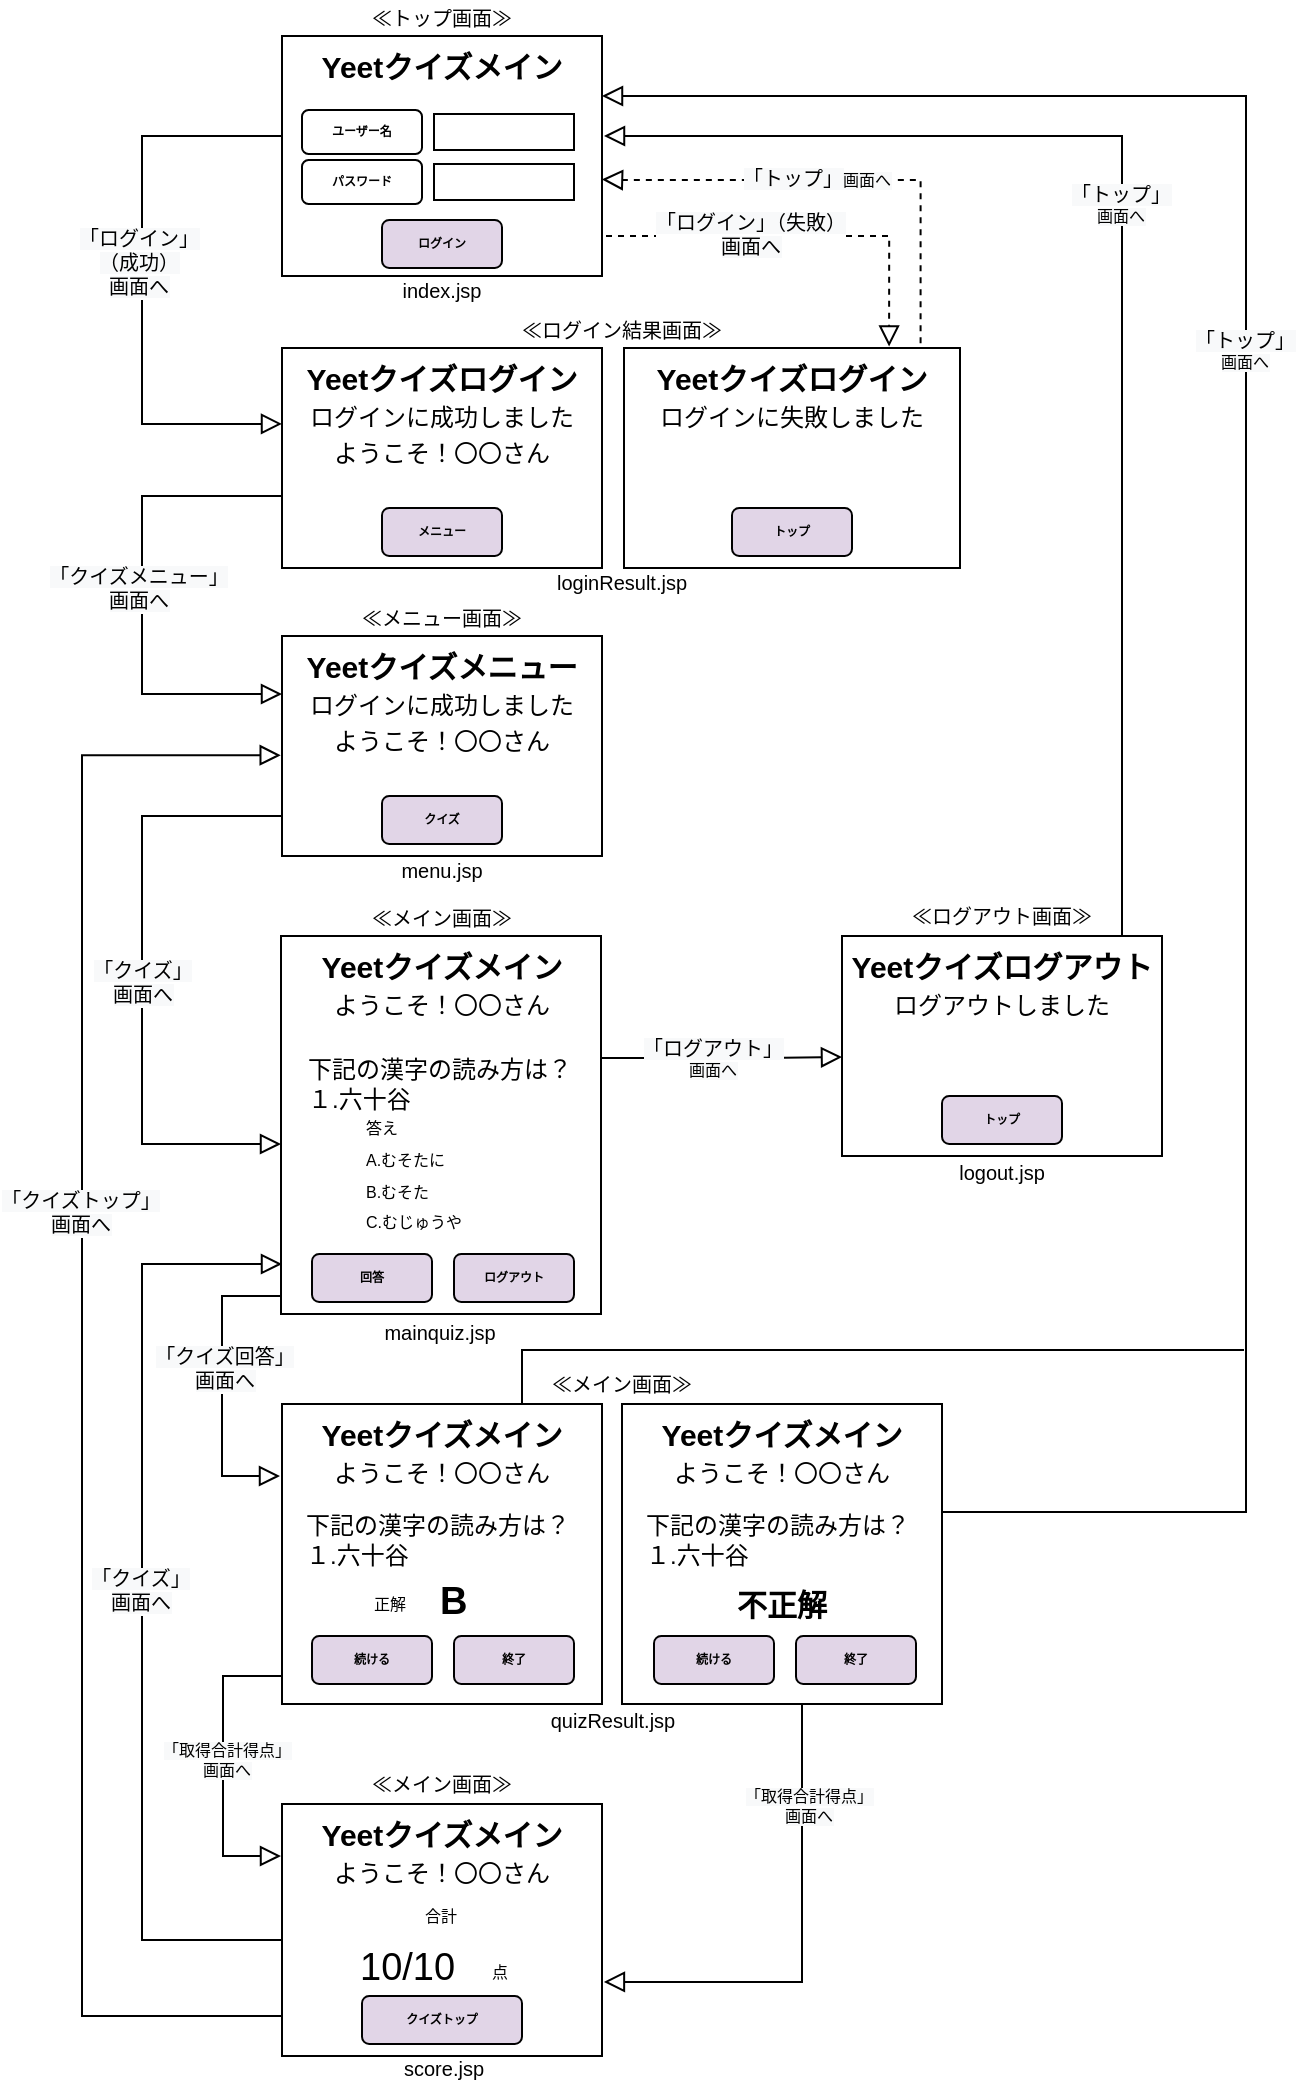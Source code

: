 <mxfile version="15.7.1" type="device"><diagram id="C5RBs43oDa-KdzZeNtuy" name="Page-1"><mxGraphModel dx="2158" dy="1228" grid="1" gridSize="10" guides="1" tooltips="1" connect="1" arrows="1" fold="1" page="1" pageScale="1" pageWidth="827" pageHeight="1169" math="0" shadow="0"><root><mxCell id="WIyWlLk6GJQsqaUBKTNV-0"/><mxCell id="WIyWlLk6GJQsqaUBKTNV-1" parent="WIyWlLk6GJQsqaUBKTNV-0"/><mxCell id="chZSQncTUU6i6mKFz5JY-39" value="≪&lt;span style=&quot;font-size: 10px&quot;&gt;メイン画面&lt;/span&gt;≫" style="rounded=1;whiteSpace=wrap;html=1;fontSize=10;glass=0;strokeWidth=1;shadow=0;fontColor=default;strokeColor=none;fontStyle=0" parent="WIyWlLk6GJQsqaUBKTNV-1" vertex="1"><mxGeometry x="215" y="700" width="330" height="8" as="geometry"/></mxCell><mxCell id="xpGFzgyG3w1EBdQ-qo2U-35" value="" style="endArrow=none;html=1;rounded=0;fontSize=19;exitX=0.75;exitY=0;exitDx=0;exitDy=0;" edge="1" parent="WIyWlLk6GJQsqaUBKTNV-1" source="B2gaVxgncCGiEFEDS0Rj-3"><mxGeometry width="50" height="50" relative="1" as="geometry"><mxPoint x="340.04" y="700" as="sourcePoint"/><mxPoint x="691" y="687" as="targetPoint"/><Array as="points"><mxPoint x="330" y="687"/><mxPoint x="440" y="687"/></Array></mxGeometry></mxCell><mxCell id="chZSQncTUU6i6mKFz5JY-17" value="" style="rounded=0;html=1;jettySize=auto;orthogonalLoop=1;fontSize=11;endArrow=block;endFill=0;endSize=8;strokeWidth=1;shadow=0;labelBackgroundColor=none;edgeStyle=orthogonalEdgeStyle;" parent="WIyWlLk6GJQsqaUBKTNV-1" edge="1" source="F0ZpSm84PtMkQ4oMa4QD-9"><mxGeometry relative="1" as="geometry"><mxPoint x="210" y="952" as="sourcePoint"/><mxPoint x="210" y="644" as="targetPoint"/><Array as="points"><mxPoint x="140" y="982"/><mxPoint x="140" y="644"/></Array></mxGeometry></mxCell><mxCell id="chZSQncTUU6i6mKFz5JY-57" value="&lt;span style=&quot;font-size: 10px ; background-color: rgb(248 , 249 , 250)&quot;&gt;「クイズ」&lt;/span&gt;&lt;br style=&quot;font-size: 10px ; background-color: rgb(248 , 249 , 250)&quot;&gt;&lt;span style=&quot;font-size: 10px ; background-color: rgb(248 , 249 , 250)&quot;&gt;画面へ&lt;/span&gt;" style="edgeLabel;html=1;align=center;verticalAlign=middle;resizable=0;points=[];fontSize=8;" parent="chZSQncTUU6i6mKFz5JY-17" vertex="1" connectable="0"><mxGeometry x="0.168" y="1" relative="1" as="geometry"><mxPoint as="offset"/></mxGeometry></mxCell><mxCell id="NW72g0cnargRp5bOFgfv-8" value="≪&lt;span style=&quot;font-size: 10px&quot;&gt;ログイン結果画面&lt;/span&gt;≫" style="rounded=1;whiteSpace=wrap;html=1;fontSize=10;glass=0;strokeWidth=1;shadow=0;fontColor=default;strokeColor=none;fontStyle=0" parent="WIyWlLk6GJQsqaUBKTNV-1" vertex="1"><mxGeometry x="210" y="170" width="340" height="14" as="geometry"/></mxCell><mxCell id="NW72g0cnargRp5bOFgfv-17" value="Yes" style="edgeStyle=orthogonalEdgeStyle;rounded=0;html=1;jettySize=auto;orthogonalLoop=1;fontSize=11;endArrow=block;endFill=0;endSize=8;strokeWidth=1;shadow=0;labelBackgroundColor=none;fontColor=none;noLabel=1;dashed=1;entryX=1.003;entryY=0.543;entryDx=0;entryDy=0;entryPerimeter=0;exitX=0.881;exitY=0.974;exitDx=0;exitDy=0;exitPerimeter=0;" parent="WIyWlLk6GJQsqaUBKTNV-1" edge="1"><mxGeometry x="0.772" y="20" relative="1" as="geometry"><mxPoint as="offset"/><mxPoint x="529.29" y="189.626" as="sourcePoint"/><mxPoint x="370" y="101.72" as="targetPoint"/><Array as="points"><mxPoint x="529" y="102"/><mxPoint x="380" y="102"/></Array></mxGeometry></mxCell><mxCell id="chZSQncTUU6i6mKFz5JY-21" value="&lt;span style=&quot;background-color: rgb(248 , 249 , 250)&quot;&gt;&amp;nbsp;&lt;/span&gt;" style="edgeLabel;html=1;align=center;verticalAlign=middle;resizable=0;points=[];fontSize=10;" parent="NW72g0cnargRp5bOFgfv-17" vertex="1" connectable="0"><mxGeometry x="0.277" relative="1" as="geometry"><mxPoint as="offset"/></mxGeometry></mxCell><mxCell id="chZSQncTUU6i6mKFz5JY-68" value="&lt;span style=&quot;font-size: 10px ; background-color: rgb(248 , 249 , 250)&quot;&gt;「トップ」&lt;/span&gt;&lt;span style=&quot;background-color: rgb(248 , 249 , 250)&quot;&gt;画面へ&lt;/span&gt;" style="edgeLabel;html=1;align=center;verticalAlign=middle;resizable=0;points=[];fontSize=8;" parent="NW72g0cnargRp5bOFgfv-17" vertex="1" connectable="0"><mxGeometry x="0.094" y="-1" relative="1" as="geometry"><mxPoint x="-5" as="offset"/></mxGeometry></mxCell><mxCell id="chZSQncTUU6i6mKFz5JY-32" value="&lt;font style=&quot;vertical-align: inherit; font-size: 10px;&quot;&gt;&lt;font style=&quot;vertical-align: inherit; font-size: 10px;&quot;&gt;&lt;font style=&quot;vertical-align: inherit; font-size: 10px;&quot;&gt;&lt;font style=&quot;vertical-align: inherit; font-size: 10px;&quot;&gt;mainquiz.jsp&lt;/font&gt;&lt;/font&gt;&lt;/font&gt;&lt;/font&gt;" style="rounded=1;whiteSpace=wrap;html=1;fontSize=10;glass=0;strokeWidth=1;shadow=0;fontColor=default;strokeColor=none;fontStyle=0" parent="WIyWlLk6GJQsqaUBKTNV-1" vertex="1"><mxGeometry x="209" y="673" width="160" height="10" as="geometry"/></mxCell><mxCell id="xpGFzgyG3w1EBdQ-qo2U-12" value="" style="rounded=0;html=1;jettySize=auto;orthogonalLoop=1;fontSize=11;endArrow=block;endFill=0;endSize=8;strokeWidth=1;shadow=0;labelBackgroundColor=none;edgeStyle=orthogonalEdgeStyle;exitX=-0.001;exitY=0.645;exitDx=0;exitDy=0;entryX=-0.004;entryY=0.542;entryDx=0;entryDy=0;entryPerimeter=0;exitPerimeter=0;" edge="1" parent="WIyWlLk6GJQsqaUBKTNV-1" source="chZSQncTUU6i6mKFz5JY-61" target="xpGFzgyG3w1EBdQ-qo2U-1"><mxGeometry relative="1" as="geometry"><mxPoint x="170" y="915" as="sourcePoint"/><mxPoint x="170" y="606.949" as="targetPoint"/><Array as="points"><mxPoint x="220" y="995"/><mxPoint x="220" y="1020"/><mxPoint x="110" y="1020"/><mxPoint x="110" y="390"/></Array></mxGeometry></mxCell><mxCell id="xpGFzgyG3w1EBdQ-qo2U-13" value="&lt;span style=&quot;font-size: 10px ; background-color: rgb(248 , 249 , 250)&quot;&gt;「クイズトップ」&lt;/span&gt;&lt;br style=&quot;font-size: 10px ; background-color: rgb(248 , 249 , 250)&quot;&gt;&lt;span style=&quot;font-size: 10px ; background-color: rgb(248 , 249 , 250)&quot;&gt;画面へ&lt;/span&gt;" style="edgeLabel;html=1;align=center;verticalAlign=middle;resizable=0;points=[];fontSize=8;" vertex="1" connectable="0" parent="xpGFzgyG3w1EBdQ-qo2U-12"><mxGeometry x="0.168" y="1" relative="1" as="geometry"><mxPoint y="-36" as="offset"/></mxGeometry></mxCell><mxCell id="NW72g0cnargRp5bOFgfv-6" value="&lt;span style=&quot;font-size: 10px&quot;&gt;≪トップ画面&lt;/span&gt;≫" style="rounded=1;whiteSpace=wrap;html=1;fontSize=10;glass=0;strokeWidth=1;shadow=0;fontColor=default;strokeColor=none;fontStyle=0" parent="WIyWlLk6GJQsqaUBKTNV-1" vertex="1"><mxGeometry x="210" y="12" width="160" height="18" as="geometry"/></mxCell><mxCell id="xpGFzgyG3w1EBdQ-qo2U-10" value="" style="rounded=0;html=1;jettySize=auto;orthogonalLoop=1;fontSize=11;endArrow=block;endFill=0;endSize=8;strokeWidth=1;shadow=0;labelBackgroundColor=none;edgeStyle=orthogonalEdgeStyle;exitX=0;exitY=0.5;exitDx=0;exitDy=0;" edge="1" parent="WIyWlLk6GJQsqaUBKTNV-1"><mxGeometry relative="1" as="geometry"><mxPoint x="210.97" y="270" as="sourcePoint"/><mxPoint x="210" y="359.0" as="targetPoint"/><Array as="points"><mxPoint x="211" y="260"/><mxPoint x="140" y="260"/><mxPoint x="140" y="359"/></Array></mxGeometry></mxCell><mxCell id="xpGFzgyG3w1EBdQ-qo2U-11" value="&lt;span style=&quot;background-color: rgb(248 , 249 , 250)&quot;&gt;「クイズメニュー」&lt;/span&gt;&lt;br&gt;&lt;span style=&quot;background-color: rgb(248 , 249 , 250)&quot;&gt;画面へ&lt;/span&gt;" style="edgeLabel;html=1;align=center;verticalAlign=middle;resizable=0;points=[];fontSize=10;" vertex="1" connectable="0" parent="xpGFzgyG3w1EBdQ-qo2U-10"><mxGeometry x="-0.032" y="-2" relative="1" as="geometry"><mxPoint y="6" as="offset"/></mxGeometry></mxCell><mxCell id="xpGFzgyG3w1EBdQ-qo2U-1" value="&lt;b&gt;Yeetクイズメニュー&lt;/b&gt;&lt;br&gt;&lt;font style=&quot;font-size: 12px&quot;&gt;&lt;font style=&quot;vertical-align: inherit&quot;&gt;&lt;font style=&quot;vertical-align: inherit&quot;&gt;ログインに成功しました&lt;br&gt;&lt;/font&gt;&lt;/font&gt;ようこそ！〇〇さん&lt;/font&gt;" style="rounded=0;whiteSpace=wrap;html=1;fontSize=15;glass=0;strokeWidth=1;shadow=0;verticalAlign=top;" vertex="1" parent="WIyWlLk6GJQsqaUBKTNV-1"><mxGeometry x="210" y="330" width="160" height="110" as="geometry"/></mxCell><mxCell id="chZSQncTUU6i6mKFz5JY-61" value="&lt;font style=&quot;font-size: 12px&quot;&gt;&lt;b style=&quot;font-size: 15px&quot;&gt;Yeetクイズメイン&lt;/b&gt;&lt;br style=&quot;font-size: 15px&quot;&gt;ようこそ！〇〇さん&lt;br&gt;&lt;/font&gt;" style="rounded=0;whiteSpace=wrap;html=1;fontSize=15;glass=0;strokeWidth=1;shadow=0;verticalAlign=top;" parent="WIyWlLk6GJQsqaUBKTNV-1" vertex="1"><mxGeometry x="210" y="914" width="160" height="126" as="geometry"/></mxCell><mxCell id="NW72g0cnargRp5bOFgfv-22" value="≪&lt;span style=&quot;font-size: 10px&quot;&gt;ログアウト画面&lt;/span&gt;≫" style="rounded=1;whiteSpace=wrap;html=1;fontSize=10;glass=0;strokeWidth=1;shadow=0;fontColor=default;strokeColor=none;fontStyle=0" parent="WIyWlLk6GJQsqaUBKTNV-1" vertex="1"><mxGeometry x="490" y="460" width="160" height="20" as="geometry"/></mxCell><mxCell id="NW72g0cnargRp5bOFgfv-20" value="Yes" style="edgeStyle=orthogonalEdgeStyle;rounded=0;html=1;jettySize=auto;orthogonalLoop=1;fontSize=11;endArrow=block;endFill=0;endSize=8;strokeWidth=1;shadow=0;labelBackgroundColor=none;fontColor=none;noLabel=1;" parent="WIyWlLk6GJQsqaUBKTNV-1" edge="1" source="chZSQncTUU6i6mKFz5JY-50"><mxGeometry x="0.772" y="20" relative="1" as="geometry"><mxPoint as="offset"/><mxPoint x="610" y="453" as="sourcePoint"/><mxPoint x="371" y="80" as="targetPoint"/><Array as="points"><mxPoint x="630" y="80"/></Array></mxGeometry></mxCell><mxCell id="chZSQncTUU6i6mKFz5JY-55" value="&lt;span style=&quot;font-size: 10px ; background-color: rgb(248 , 249 , 250)&quot;&gt;「トップ」&lt;br&gt;&lt;/span&gt;&lt;span style=&quot;background-color: rgb(248 , 249 , 250)&quot;&gt;画面へ&lt;/span&gt;" style="edgeLabel;html=1;align=center;verticalAlign=middle;resizable=0;points=[];fontSize=8;" parent="NW72g0cnargRp5bOFgfv-20" vertex="1" connectable="0"><mxGeometry x="0.034" y="1" relative="1" as="geometry"><mxPoint y="-26" as="offset"/></mxGeometry></mxCell><mxCell id="chZSQncTUU6i6mKFz5JY-50" value="&lt;b&gt;Yeetクイズログアウト&lt;br&gt;&lt;/b&gt;&lt;span style=&quot;font-size: 12px&quot;&gt;ログアウトしました&lt;/span&gt;&lt;b&gt;&lt;br&gt;&lt;/b&gt;" style="rounded=0;whiteSpace=wrap;html=1;fontSize=15;glass=0;strokeWidth=1;shadow=0;fillColor=default;strokeColor=default;verticalAlign=top;" parent="WIyWlLk6GJQsqaUBKTNV-1" vertex="1"><mxGeometry x="490" y="480" width="160" height="110" as="geometry"/></mxCell><mxCell id="B2gaVxgncCGiEFEDS0Rj-17" value="&lt;span style=&quot;font-size: 10px&quot;&gt;≪メイン画面&lt;/span&gt;≫" style="rounded=1;whiteSpace=wrap;html=1;fontSize=10;glass=0;strokeWidth=1;shadow=0;fontColor=default;strokeColor=none;fontStyle=0" parent="WIyWlLk6GJQsqaUBKTNV-1" vertex="1"><mxGeometry x="210" y="901" width="160" height="6" as="geometry"/></mxCell><mxCell id="NW72g0cnargRp5bOFgfv-26" value="a" style="edgeStyle=orthogonalEdgeStyle;rounded=0;html=1;jettySize=auto;orthogonalLoop=1;fontSize=11;endArrow=block;endFill=0;endSize=8;strokeWidth=1;shadow=0;labelBackgroundColor=none;exitX=1;exitY=0.75;exitDx=0;exitDy=0;fontColor=none;noLabel=1;dashed=1;entryX=0.789;entryY=-0.007;entryDx=0;entryDy=0;entryPerimeter=0;" parent="WIyWlLk6GJQsqaUBKTNV-1" source="WIyWlLk6GJQsqaUBKTNV-3" edge="1" target="NW72g0cnargRp5bOFgfv-13"><mxGeometry x="0.772" y="20" relative="1" as="geometry"><mxPoint as="offset"/><mxPoint x="531" y="192" as="sourcePoint"/><mxPoint x="514.13" y="199.442" as="targetPoint"/><Array as="points"><mxPoint x="370" y="130"/><mxPoint x="514" y="130"/></Array></mxGeometry></mxCell><mxCell id="chZSQncTUU6i6mKFz5JY-22" value="&lt;span style=&quot;background-color: rgb(248 , 249 , 250)&quot;&gt;「ログイン」（失敗）&lt;br&gt;画面へ&lt;br&gt;&lt;/span&gt;" style="edgeLabel;html=1;align=center;verticalAlign=middle;resizable=0;points=[];fontSize=10;" parent="NW72g0cnargRp5bOFgfv-26" vertex="1" connectable="0"><mxGeometry x="-0.197" y="1" relative="1" as="geometry"><mxPoint as="offset"/></mxGeometry></mxCell><mxCell id="NW72g0cnargRp5bOFgfv-45" value="" style="rounded=0;html=1;jettySize=auto;orthogonalLoop=1;fontSize=11;endArrow=block;endFill=0;endSize=8;strokeWidth=1;shadow=0;labelBackgroundColor=none;edgeStyle=orthogonalEdgeStyle;exitX=0;exitY=0.5;exitDx=0;exitDy=0;" parent="WIyWlLk6GJQsqaUBKTNV-1" target="NW72g0cnargRp5bOFgfv-10" edge="1"><mxGeometry relative="1" as="geometry"><mxPoint x="210" y="370" as="sourcePoint"/><mxPoint x="200" y="572" as="targetPoint"/><Array as="points"><mxPoint x="210" y="420"/><mxPoint x="140" y="420"/><mxPoint x="140" y="584"/></Array></mxGeometry></mxCell><mxCell id="chZSQncTUU6i6mKFz5JY-20" value="&lt;span style=&quot;background-color: rgb(248 , 249 , 250)&quot;&gt;「クイズ」&lt;br&gt;画面へ&lt;/span&gt;" style="edgeLabel;html=1;align=center;verticalAlign=middle;resizable=0;points=[];fontSize=10;" parent="NW72g0cnargRp5bOFgfv-45" vertex="1" connectable="0"><mxGeometry x="0.137" y="1" relative="1" as="geometry"><mxPoint x="-1" y="2" as="offset"/></mxGeometry></mxCell><mxCell id="NW72g0cnargRp5bOFgfv-35" value="" style="rounded=0;html=1;jettySize=auto;orthogonalLoop=1;fontSize=11;endArrow=block;endFill=0;endSize=8;strokeWidth=1;shadow=0;labelBackgroundColor=none;edgeStyle=orthogonalEdgeStyle;exitX=0.996;exitY=0.714;exitDx=0;exitDy=0;exitPerimeter=0;" parent="WIyWlLk6GJQsqaUBKTNV-1" edge="1"><mxGeometry relative="1" as="geometry"><mxPoint x="325.36" y="564.436" as="sourcePoint"/><mxPoint x="490" y="540.5" as="targetPoint"/><Array as="points"><mxPoint x="325" y="590"/><mxPoint x="306" y="590"/><mxPoint x="306" y="541"/><mxPoint x="451" y="541"/></Array></mxGeometry></mxCell><mxCell id="chZSQncTUU6i6mKFz5JY-58" value="&lt;span style=&quot;font-size: 10px ; background-color: rgb(248 , 249 , 250)&quot;&gt;「ログアウト」&lt;br&gt;&lt;/span&gt;&lt;span style=&quot;background-color: rgb(248 , 249 , 250)&quot;&gt;画面へ&lt;/span&gt;" style="edgeLabel;html=1;align=center;verticalAlign=middle;resizable=0;points=[];fontSize=8;" parent="NW72g0cnargRp5bOFgfv-35" vertex="1" connectable="0"><mxGeometry x="0.394" relative="1" as="geometry"><mxPoint x="19" as="offset"/></mxGeometry></mxCell><mxCell id="WIyWlLk6GJQsqaUBKTNV-2" value="" style="rounded=0;html=1;jettySize=auto;orthogonalLoop=1;fontSize=11;endArrow=block;endFill=0;endSize=8;strokeWidth=1;shadow=0;labelBackgroundColor=none;edgeStyle=orthogonalEdgeStyle;exitX=0;exitY=0.5;exitDx=0;exitDy=0;entryX=0;entryY=0.345;entryDx=0;entryDy=0;entryPerimeter=0;" parent="WIyWlLk6GJQsqaUBKTNV-1" source="WIyWlLk6GJQsqaUBKTNV-3" target="NW72g0cnargRp5bOFgfv-7" edge="1"><mxGeometry relative="1" as="geometry"><mxPoint x="190" y="130" as="sourcePoint"/><mxPoint x="210" y="237" as="targetPoint"/><Array as="points"><mxPoint x="210" y="80"/><mxPoint x="140" y="80"/><mxPoint x="140" y="224"/></Array></mxGeometry></mxCell><mxCell id="chZSQncTUU6i6mKFz5JY-19" value="&lt;span style=&quot;background-color: rgb(248 , 249 , 250)&quot;&gt;「ログイン」&lt;/span&gt;&lt;br style=&quot;background-color: rgb(248 , 249 , 250)&quot;&gt;&lt;span style=&quot;background-color: rgb(248 , 249 , 250)&quot;&gt;（成功）&lt;br&gt;画面へ&lt;br&gt;&lt;/span&gt;" style="edgeLabel;html=1;align=center;verticalAlign=middle;resizable=0;points=[];fontSize=10;" parent="WIyWlLk6GJQsqaUBKTNV-2" vertex="1" connectable="0"><mxGeometry x="-0.032" y="-2" relative="1" as="geometry"><mxPoint as="offset"/></mxGeometry></mxCell><mxCell id="WIyWlLk6GJQsqaUBKTNV-3" value="&lt;b&gt;Yeetクイズメイン&lt;/b&gt;&lt;b&gt;&lt;br&gt;&lt;/b&gt;" style="rounded=0;whiteSpace=wrap;html=1;fontSize=15;glass=0;strokeWidth=1;shadow=0;fillColor=default;strokeColor=default;verticalAlign=top;" parent="WIyWlLk6GJQsqaUBKTNV-1" vertex="1"><mxGeometry x="210" y="30" width="160" height="120" as="geometry"/></mxCell><mxCell id="NW72g0cnargRp5bOFgfv-7" value="&lt;b&gt;Yeetクイズログイン&lt;/b&gt;&lt;br&gt;&lt;font style=&quot;font-size: 12px&quot;&gt;&lt;font style=&quot;vertical-align: inherit&quot;&gt;&lt;font style=&quot;vertical-align: inherit&quot;&gt;ログインに成功しました&lt;br&gt;&lt;/font&gt;&lt;/font&gt;ようこそ！〇〇さん&lt;/font&gt;" style="rounded=0;whiteSpace=wrap;html=1;fontSize=15;glass=0;strokeWidth=1;shadow=0;verticalAlign=top;" parent="WIyWlLk6GJQsqaUBKTNV-1" vertex="1"><mxGeometry x="210" y="186" width="160" height="110" as="geometry"/></mxCell><mxCell id="NW72g0cnargRp5bOFgfv-9" value="≪&lt;span style=&quot;font-size: 10px&quot;&gt;メイン画面&lt;/span&gt;≫" style="rounded=1;whiteSpace=wrap;html=1;fontSize=10;glass=0;strokeWidth=1;shadow=0;fontColor=default;strokeColor=none;fontStyle=0" parent="WIyWlLk6GJQsqaUBKTNV-1" vertex="1"><mxGeometry x="210" y="467" width="160" height="8" as="geometry"/></mxCell><mxCell id="NW72g0cnargRp5bOFgfv-10" value="&lt;b&gt;Yeetクイズメイン&lt;/b&gt;&lt;br style=&quot;font-size: 15px&quot;&gt;&lt;font style=&quot;font-size: 12px&quot;&gt;ようこそ！〇〇さん&lt;br&gt;&lt;br&gt;&lt;/font&gt;" style="rounded=0;whiteSpace=wrap;html=1;fontSize=15;glass=0;strokeWidth=1;shadow=0;verticalAlign=top;" parent="WIyWlLk6GJQsqaUBKTNV-1" vertex="1"><mxGeometry x="209.5" y="480" width="160" height="189" as="geometry"/></mxCell><mxCell id="NW72g0cnargRp5bOFgfv-13" value="&lt;b&gt;Yeetクイズログイン&lt;/b&gt;&lt;br style=&quot;font-size: 15px&quot;&gt;&lt;font style=&quot;font-size: 12px&quot;&gt;&lt;font style=&quot;vertical-align: inherit&quot;&gt;&lt;font style=&quot;vertical-align: inherit&quot;&gt;ログインに失敗しました&lt;/font&gt;&lt;/font&gt;&lt;br&gt;&lt;/font&gt;" style="rounded=0;whiteSpace=wrap;html=1;fontSize=15;glass=0;strokeWidth=1;shadow=0;verticalAlign=top;" parent="WIyWlLk6GJQsqaUBKTNV-1" vertex="1"><mxGeometry x="381" y="186" width="168" height="110" as="geometry"/></mxCell><mxCell id="NW72g0cnargRp5bOFgfv-49" value="" style="rounded=0;whiteSpace=wrap;html=1;sketch=0;fontColor=none;strokeColor=default;fillColor=default;align=left;verticalAlign=top;" parent="WIyWlLk6GJQsqaUBKTNV-1" vertex="1"><mxGeometry x="286" y="69" width="70" height="18" as="geometry"/></mxCell><mxCell id="NW72g0cnargRp5bOFgfv-50" value="&lt;b&gt;&lt;font style=&quot;font-size: 6px&quot;&gt;ユーザー名&lt;/font&gt;&lt;/b&gt;" style="rounded=1;whiteSpace=wrap;html=1;fontSize=1;glass=0;strokeWidth=1;shadow=0;fontColor=default;strokeColor=default;" parent="WIyWlLk6GJQsqaUBKTNV-1" vertex="1"><mxGeometry x="220" y="67" width="60" height="22" as="geometry"/></mxCell><mxCell id="NW72g0cnargRp5bOFgfv-52" value="" style="rounded=0;whiteSpace=wrap;html=1;sketch=0;fontColor=none;strokeColor=default;fillColor=default;align=left;verticalAlign=top;" parent="WIyWlLk6GJQsqaUBKTNV-1" vertex="1"><mxGeometry x="286" y="94" width="70" height="18" as="geometry"/></mxCell><mxCell id="NW72g0cnargRp5bOFgfv-53" value="&lt;span style=&quot;font-size: 6px&quot;&gt;&lt;b&gt;パスワード&lt;/b&gt;&lt;/span&gt;" style="rounded=1;whiteSpace=wrap;html=1;fontSize=1;glass=0;strokeWidth=1;shadow=0;fontColor=default;strokeColor=default;" parent="WIyWlLk6GJQsqaUBKTNV-1" vertex="1"><mxGeometry x="220" y="92" width="60" height="22" as="geometry"/></mxCell><mxCell id="NW72g0cnargRp5bOFgfv-54" value="&lt;span style=&quot;font-size: 6px&quot;&gt;&lt;b&gt;&lt;font style=&quot;vertical-align: inherit&quot;&gt;&lt;font style=&quot;vertical-align: inherit&quot;&gt;ログイン&lt;/font&gt;&lt;/font&gt;&lt;/b&gt;&lt;/span&gt;" style="rounded=1;whiteSpace=wrap;html=1;fontSize=1;glass=0;strokeWidth=1;shadow=0;fontColor=default;strokeColor=default;fillColor=#E1D5E7;" parent="WIyWlLk6GJQsqaUBKTNV-1" vertex="1"><mxGeometry x="260" y="122" width="60" height="24" as="geometry"/></mxCell><mxCell id="F0ZpSm84PtMkQ4oMa4QD-0" value="&lt;span style=&quot;font-size: 6px&quot;&gt;&lt;b&gt;&lt;font style=&quot;vertical-align: inherit&quot;&gt;&lt;font style=&quot;vertical-align: inherit&quot;&gt;トップ&lt;/font&gt;&lt;/font&gt;&lt;/b&gt;&lt;/span&gt;" style="rounded=1;whiteSpace=wrap;html=1;fontSize=1;glass=0;strokeWidth=1;shadow=0;fontColor=default;strokeColor=default;fillColor=#E1D5E7;" parent="WIyWlLk6GJQsqaUBKTNV-1" vertex="1"><mxGeometry x="435" y="266" width="60" height="24" as="geometry"/></mxCell><mxCell id="F0ZpSm84PtMkQ4oMa4QD-1" value="&lt;span style=&quot;font-size: 6px&quot;&gt;&lt;b&gt;メニュー&lt;/b&gt;&lt;/span&gt;" style="rounded=1;whiteSpace=wrap;html=1;fontSize=1;glass=0;strokeWidth=1;shadow=0;fontColor=default;strokeColor=default;fillColor=#E1D5E7;" parent="WIyWlLk6GJQsqaUBKTNV-1" vertex="1"><mxGeometry x="260" y="266" width="60" height="24" as="geometry"/></mxCell><mxCell id="F0ZpSm84PtMkQ4oMa4QD-4" value="&lt;font style=&quot;font-size: 8px&quot;&gt;答え&lt;br style=&quot;font-size: 8px&quot;&gt;A.むそたに　&lt;br&gt;B.むそた　&lt;br&gt;C.むじゅうや&lt;/font&gt;" style="rounded=1;whiteSpace=wrap;html=1;fontSize=13;glass=0;strokeWidth=1;shadow=0;fontColor=default;strokeColor=none;fontStyle=0;align=left;" parent="WIyWlLk6GJQsqaUBKTNV-1" vertex="1"><mxGeometry x="250" y="578" width="100" height="40" as="geometry"/></mxCell><mxCell id="F0ZpSm84PtMkQ4oMa4QD-6" value="&lt;span style=&quot;font-size: 6px&quot;&gt;&lt;b&gt;回答&lt;/b&gt;&lt;/span&gt;" style="rounded=1;whiteSpace=wrap;html=1;fontSize=1;glass=0;strokeWidth=1;shadow=0;fontColor=default;strokeColor=default;fillColor=#E1D5E7;" parent="WIyWlLk6GJQsqaUBKTNV-1" vertex="1"><mxGeometry x="225" y="639" width="60" height="24" as="geometry"/></mxCell><mxCell id="F0ZpSm84PtMkQ4oMa4QD-9" value="&lt;span style=&quot;font-size: 8px&quot;&gt;&lt;span style=&quot;font-size: 8px&quot;&gt;合計&lt;/span&gt;&lt;/span&gt;" style="rounded=1;whiteSpace=wrap;html=1;fontSize=8;glass=0;strokeWidth=1;shadow=0;fontColor=default;strokeColor=none;fontStyle=0" parent="WIyWlLk6GJQsqaUBKTNV-1" vertex="1"><mxGeometry x="211" y="960" width="157" height="20" as="geometry"/></mxCell><mxCell id="B2gaVxgncCGiEFEDS0Rj-2" value="&lt;span style=&quot;font-size: 6px&quot;&gt;&lt;b&gt;&lt;font style=&quot;vertical-align: inherit&quot;&gt;&lt;font style=&quot;vertical-align: inherit&quot;&gt;トップ&lt;/font&gt;&lt;/font&gt;&lt;/b&gt;&lt;/span&gt;" style="rounded=1;whiteSpace=wrap;html=1;fontSize=1;glass=0;strokeWidth=1;shadow=0;fontColor=default;strokeColor=default;fillColor=#E1D5E7;" parent="WIyWlLk6GJQsqaUBKTNV-1" vertex="1"><mxGeometry x="540" y="560" width="60" height="24" as="geometry"/></mxCell><mxCell id="B2gaVxgncCGiEFEDS0Rj-3" value="&lt;font style=&quot;font-size: 12px&quot;&gt;&lt;b style=&quot;font-size: 15px&quot;&gt;Yeetクイズメイン&lt;/b&gt;&lt;br style=&quot;font-size: 15px&quot;&gt;ようこそ！〇〇さん&lt;br&gt;&lt;/font&gt;" style="rounded=0;whiteSpace=wrap;html=1;fontSize=15;glass=0;strokeWidth=1;shadow=0;verticalAlign=top;" parent="WIyWlLk6GJQsqaUBKTNV-1" vertex="1"><mxGeometry x="210" y="714" width="160" height="150" as="geometry"/></mxCell><mxCell id="B2gaVxgncCGiEFEDS0Rj-6" value="&lt;font style=&quot;font-size: 8px&quot;&gt;正解&lt;br&gt;&lt;/font&gt;" style="rounded=1;whiteSpace=wrap;html=1;fontSize=13;glass=0;strokeWidth=1;shadow=0;fontColor=default;strokeColor=none;fontStyle=0;align=left;" parent="WIyWlLk6GJQsqaUBKTNV-1" vertex="1"><mxGeometry x="254" y="798" width="40" height="27" as="geometry"/></mxCell><mxCell id="B2gaVxgncCGiEFEDS0Rj-7" value="&lt;font style=&quot;font-size: 19px;&quot;&gt;&lt;font style=&quot;font-size: 19px;&quot;&gt;B&lt;/font&gt;&lt;br style=&quot;font-size: 19px;&quot;&gt;&lt;/font&gt;" style="rounded=1;whiteSpace=wrap;html=1;fontSize=19;glass=0;strokeWidth=1;shadow=0;fontColor=default;strokeColor=none;fontStyle=1;align=left;" parent="WIyWlLk6GJQsqaUBKTNV-1" vertex="1"><mxGeometry x="287" y="809.5" width="8" height="6" as="geometry"/></mxCell><mxCell id="B2gaVxgncCGiEFEDS0Rj-8" value="&lt;span style=&quot;font-size: 6px&quot;&gt;&lt;b&gt;続ける&lt;/b&gt;&lt;/span&gt;" style="rounded=1;whiteSpace=wrap;html=1;fontSize=1;glass=0;strokeWidth=1;shadow=0;fontColor=default;strokeColor=default;fillColor=#E1D5E7;" parent="WIyWlLk6GJQsqaUBKTNV-1" vertex="1"><mxGeometry x="225" y="830" width="60" height="24" as="geometry"/></mxCell><mxCell id="B2gaVxgncCGiEFEDS0Rj-9" value="&lt;span style=&quot;font-size: 6px&quot;&gt;&lt;b&gt;終了&lt;/b&gt;&lt;/span&gt;" style="rounded=1;whiteSpace=wrap;html=1;fontSize=1;glass=0;strokeWidth=1;shadow=0;fontColor=default;strokeColor=default;fillColor=#E1D5E7;" parent="WIyWlLk6GJQsqaUBKTNV-1" vertex="1"><mxGeometry x="296" y="830" width="60" height="24" as="geometry"/></mxCell><mxCell id="chZSQncTUU6i6mKFz5JY-1" value="&lt;font style=&quot;vertical-align: inherit ; font-size: 10px&quot;&gt;&lt;font style=&quot;vertical-align: inherit ; font-size: 10px&quot;&gt;&lt;font style=&quot;vertical-align: inherit ; font-size: 10px&quot;&gt;&lt;font style=&quot;vertical-align: inherit ; font-size: 10px&quot;&gt;index.jsp&lt;/font&gt;&lt;/font&gt;&lt;/font&gt;&lt;/font&gt;" style="rounded=1;whiteSpace=wrap;html=1;fontSize=10;glass=0;strokeWidth=1;shadow=0;fontColor=default;strokeColor=none;fontStyle=0" parent="WIyWlLk6GJQsqaUBKTNV-1" vertex="1"><mxGeometry x="200" y="152" width="180" height="10" as="geometry"/></mxCell><mxCell id="chZSQncTUU6i6mKFz5JY-2" value="&lt;font style=&quot;vertical-align: inherit ; font-size: 10px&quot;&gt;&lt;font style=&quot;vertical-align: inherit ; font-size: 10px&quot;&gt;&lt;font style=&quot;vertical-align: inherit ; font-size: 10px&quot;&gt;&lt;font style=&quot;vertical-align: inherit ; font-size: 10px&quot;&gt;&lt;font style=&quot;vertical-align: inherit&quot;&gt;&lt;font style=&quot;vertical-align: inherit&quot;&gt;loginResult.jsp&lt;/font&gt;&lt;/font&gt;&lt;/font&gt;&lt;/font&gt;&lt;/font&gt;&lt;/font&gt;" style="rounded=1;whiteSpace=wrap;html=1;fontSize=10;glass=0;strokeWidth=1;shadow=0;fontColor=default;strokeColor=none;fontStyle=0" parent="WIyWlLk6GJQsqaUBKTNV-1" vertex="1"><mxGeometry x="210" y="298" width="340" height="10" as="geometry"/></mxCell><mxCell id="chZSQncTUU6i6mKFz5JY-6" value="&lt;span style=&quot;font-size: 6px&quot;&gt;&lt;b&gt;クイズトップ&lt;/b&gt;&lt;/span&gt;" style="rounded=1;whiteSpace=wrap;html=1;fontSize=1;glass=0;strokeWidth=1;shadow=0;fontColor=default;strokeColor=default;fillColor=#E1D5E7;" parent="WIyWlLk6GJQsqaUBKTNV-1" vertex="1"><mxGeometry x="250" y="1010" width="80" height="24" as="geometry"/></mxCell><mxCell id="chZSQncTUU6i6mKFz5JY-9" value="&lt;font style=&quot;vertical-align: inherit ; font-size: 10px&quot;&gt;&lt;font style=&quot;vertical-align: inherit ; font-size: 10px&quot;&gt;&lt;font style=&quot;vertical-align: inherit ; font-size: 10px&quot;&gt;&lt;font style=&quot;vertical-align: inherit ; font-size: 10px&quot;&gt;logout.jsp&lt;/font&gt;&lt;/font&gt;&lt;/font&gt;&lt;/font&gt;" style="rounded=1;whiteSpace=wrap;html=1;fontSize=10;glass=0;strokeWidth=1;shadow=0;fontColor=default;strokeColor=none;fontStyle=0" parent="WIyWlLk6GJQsqaUBKTNV-1" vertex="1"><mxGeometry x="490" y="593" width="160" height="10" as="geometry"/></mxCell><mxCell id="chZSQncTUU6i6mKFz5JY-30" value="&lt;span style=&quot;font-size: 6px&quot;&gt;&lt;b&gt;ログアウト&lt;/b&gt;&lt;/span&gt;" style="rounded=1;whiteSpace=wrap;html=1;fontSize=1;glass=0;strokeWidth=1;shadow=0;fontColor=default;strokeColor=default;fillColor=#E1D5E7;" parent="WIyWlLk6GJQsqaUBKTNV-1" vertex="1"><mxGeometry x="296" y="639" width="60" height="24" as="geometry"/></mxCell><mxCell id="chZSQncTUU6i6mKFz5JY-34" value="&lt;br style=&quot;font-size: 12px;&quot;&gt;下記の漢字の読み方は？&lt;br style=&quot;font-size: 12px;&quot;&gt;１.六十谷　　" style="rounded=1;whiteSpace=wrap;html=1;fontSize=12;glass=0;strokeWidth=1;shadow=0;fontColor=default;strokeColor=none;fontStyle=0;align=left;" parent="WIyWlLk6GJQsqaUBKTNV-1" vertex="1"><mxGeometry x="220" y="760" width="144" height="30" as="geometry"/></mxCell><mxCell id="chZSQncTUU6i6mKFz5JY-37" style="edgeStyle=orthogonalEdgeStyle;rounded=0;orthogonalLoop=1;jettySize=auto;html=1;exitX=0.5;exitY=1;exitDx=0;exitDy=0;fontSize=12;" parent="WIyWlLk6GJQsqaUBKTNV-1" source="B2gaVxgncCGiEFEDS0Rj-3" target="B2gaVxgncCGiEFEDS0Rj-3" edge="1"><mxGeometry relative="1" as="geometry"/></mxCell><mxCell id="chZSQncTUU6i6mKFz5JY-40" value="&lt;font style=&quot;vertical-align: inherit ; font-size: 10px&quot;&gt;&lt;font style=&quot;vertical-align: inherit ; font-size: 10px&quot;&gt;&lt;font style=&quot;vertical-align: inherit ; font-size: 10px&quot;&gt;&lt;font style=&quot;vertical-align: inherit ; font-size: 10px&quot;&gt;quizResult.jsp&lt;/font&gt;&lt;/font&gt;&lt;/font&gt;&lt;/font&gt;" style="rounded=1;whiteSpace=wrap;html=1;fontSize=10;glass=0;strokeWidth=1;shadow=0;fontColor=default;strokeColor=none;fontStyle=0" parent="WIyWlLk6GJQsqaUBKTNV-1" vertex="1"><mxGeometry x="211" y="867" width="329" height="10" as="geometry"/></mxCell><mxCell id="chZSQncTUU6i6mKFz5JY-44" value="&lt;font style=&quot;vertical-align: inherit ; font-size: 10px&quot;&gt;&lt;font style=&quot;vertical-align: inherit ; font-size: 10px&quot;&gt;&lt;font style=&quot;vertical-align: inherit ; font-size: 10px&quot;&gt;&lt;font style=&quot;vertical-align: inherit ; font-size: 10px&quot;&gt;score.jsp&lt;/font&gt;&lt;/font&gt;&lt;/font&gt;&lt;/font&gt;" style="rounded=1;whiteSpace=wrap;html=1;fontSize=10;glass=0;strokeWidth=1;shadow=0;fontColor=default;strokeColor=none;fontStyle=0" parent="WIyWlLk6GJQsqaUBKTNV-1" vertex="1"><mxGeometry x="210.5" y="1042" width="160" height="8" as="geometry"/></mxCell><mxCell id="chZSQncTUU6i6mKFz5JY-45" value="&lt;font style=&quot;font-size: 19px;&quot;&gt;&lt;font style=&quot;font-size: 19px;&quot;&gt;10/10&lt;/font&gt;&lt;br style=&quot;font-size: 19px;&quot;&gt;&lt;/font&gt;" style="rounded=1;whiteSpace=wrap;html=1;fontSize=19;glass=0;strokeWidth=1;shadow=0;fontColor=default;strokeColor=none;fontStyle=0;align=left;" parent="WIyWlLk6GJQsqaUBKTNV-1" vertex="1"><mxGeometry x="247" y="993" width="16" height="6" as="geometry"/></mxCell><mxCell id="chZSQncTUU6i6mKFz5JY-48" value="&lt;span style=&quot;font-size: 8px;&quot;&gt;点&lt;/span&gt;" style="rounded=1;whiteSpace=wrap;html=1;fontSize=8;glass=0;strokeWidth=1;shadow=0;fontColor=default;strokeColor=none;fontStyle=0" parent="WIyWlLk6GJQsqaUBKTNV-1" vertex="1"><mxGeometry x="309" y="988" width="20" height="20" as="geometry"/></mxCell><mxCell id="chZSQncTUU6i6mKFz5JY-59" value="Yes" style="edgeStyle=orthogonalEdgeStyle;rounded=0;html=1;jettySize=auto;orthogonalLoop=1;fontSize=11;endArrow=block;endFill=0;endSize=8;strokeWidth=1;shadow=0;labelBackgroundColor=none;fontColor=none;noLabel=1;entryX=1;entryY=0.25;entryDx=0;entryDy=0;exitX=0.998;exitY=0.376;exitDx=0;exitDy=0;exitPerimeter=0;" parent="WIyWlLk6GJQsqaUBKTNV-1" source="xpGFzgyG3w1EBdQ-qo2U-21" edge="1" target="WIyWlLk6GJQsqaUBKTNV-3"><mxGeometry x="0.772" y="20" relative="1" as="geometry"><mxPoint as="offset"/><mxPoint x="549" y="768" as="sourcePoint"/><mxPoint x="371" y="140" as="targetPoint"/><Array as="points"><mxPoint x="540" y="768"/><mxPoint x="692" y="768"/><mxPoint x="692" y="60"/></Array></mxGeometry></mxCell><mxCell id="chZSQncTUU6i6mKFz5JY-60" value="&lt;span style=&quot;font-size: 10px ; background-color: rgb(248 , 249 , 250)&quot;&gt;「トップ」&lt;br&gt;&lt;/span&gt;&lt;span style=&quot;background-color: rgb(248 , 249 , 250)&quot;&gt;画面へ&lt;/span&gt;" style="edgeLabel;html=1;align=center;verticalAlign=middle;resizable=0;points=[];fontSize=8;" parent="chZSQncTUU6i6mKFz5JY-59" vertex="1" connectable="0"><mxGeometry x="0.034" y="1" relative="1" as="geometry"><mxPoint y="-123" as="offset"/></mxGeometry></mxCell><mxCell id="chZSQncTUU6i6mKFz5JY-66" value="" style="rounded=0;html=1;jettySize=auto;orthogonalLoop=1;fontSize=11;endArrow=block;endFill=0;endSize=8;strokeWidth=1;shadow=0;labelBackgroundColor=none;edgeStyle=orthogonalEdgeStyle;entryX=1.006;entryY=0.706;entryDx=0;entryDy=0;entryPerimeter=0;" parent="WIyWlLk6GJQsqaUBKTNV-1" target="chZSQncTUU6i6mKFz5JY-61" edge="1"><mxGeometry relative="1" as="geometry"><mxPoint x="430" y="810.51" as="sourcePoint"/><mxPoint x="380" y="1010" as="targetPoint"/><Array as="points"><mxPoint x="470" y="810"/><mxPoint x="470" y="1003"/></Array></mxGeometry></mxCell><mxCell id="chZSQncTUU6i6mKFz5JY-67" value="&lt;span style=&quot;background-color: rgb(248 , 249 , 250)&quot;&gt;「取得合計得点」&lt;br&gt;画面へ&lt;/span&gt;" style="edgeLabel;html=1;align=center;verticalAlign=middle;resizable=0;points=[];fontSize=8;" parent="chZSQncTUU6i6mKFz5JY-66" vertex="1" connectable="0"><mxGeometry x="0.394" relative="1" as="geometry"><mxPoint x="3" y="-87" as="offset"/></mxGeometry></mxCell><mxCell id="xpGFzgyG3w1EBdQ-qo2U-0" value="&lt;span style=&quot;font-size: 6px&quot;&gt;&lt;b&gt;クイズ&lt;/b&gt;&lt;/span&gt;" style="rounded=1;whiteSpace=wrap;html=1;fontSize=1;glass=0;strokeWidth=1;shadow=0;fontColor=default;strokeColor=default;fillColor=#E1D5E7;" vertex="1" parent="WIyWlLk6GJQsqaUBKTNV-1"><mxGeometry x="260" y="410" width="60" height="24" as="geometry"/></mxCell><mxCell id="xpGFzgyG3w1EBdQ-qo2U-2" value="≪メニュー&lt;span style=&quot;font-size: 10px&quot;&gt;画面&lt;/span&gt;≫" style="rounded=1;whiteSpace=wrap;html=1;fontSize=10;glass=0;strokeWidth=1;shadow=0;fontColor=default;strokeColor=none;fontStyle=0" vertex="1" parent="WIyWlLk6GJQsqaUBKTNV-1"><mxGeometry x="210" y="317" width="160" height="8" as="geometry"/></mxCell><mxCell id="xpGFzgyG3w1EBdQ-qo2U-3" value="&lt;font style=&quot;vertical-align: inherit ; font-size: 10px&quot;&gt;&lt;font style=&quot;vertical-align: inherit ; font-size: 10px&quot;&gt;&lt;font style=&quot;vertical-align: inherit ; font-size: 10px&quot;&gt;&lt;font style=&quot;vertical-align: inherit ; font-size: 10px&quot;&gt;menu.jsp&lt;/font&gt;&lt;/font&gt;&lt;/font&gt;&lt;/font&gt;" style="rounded=1;whiteSpace=wrap;html=1;fontSize=10;glass=0;strokeWidth=1;shadow=0;fontColor=default;strokeColor=none;fontStyle=0" vertex="1" parent="WIyWlLk6GJQsqaUBKTNV-1"><mxGeometry x="210" y="442" width="160" height="10" as="geometry"/></mxCell><mxCell id="xpGFzgyG3w1EBdQ-qo2U-18" value="" style="rounded=0;html=1;jettySize=auto;orthogonalLoop=1;fontSize=11;endArrow=block;endFill=0;endSize=8;strokeWidth=1;shadow=0;labelBackgroundColor=none;edgeStyle=orthogonalEdgeStyle;" edge="1" parent="WIyWlLk6GJQsqaUBKTNV-1" source="NW72g0cnargRp5bOFgfv-10"><mxGeometry relative="1" as="geometry"><mxPoint x="-18.97" y="1001.97" as="sourcePoint"/><mxPoint x="209" y="750" as="targetPoint"/><Array as="points"><mxPoint x="180" y="660"/><mxPoint x="180" y="750"/></Array></mxGeometry></mxCell><mxCell id="xpGFzgyG3w1EBdQ-qo2U-19" value="&lt;span style=&quot;font-size: 10px ; background-color: rgb(248 , 249 , 250)&quot;&gt;「クイズ回答」&lt;/span&gt;&lt;br style=&quot;font-size: 10px ; background-color: rgb(248 , 249 , 250)&quot;&gt;&lt;span style=&quot;font-size: 10px ; background-color: rgb(248 , 249 , 250)&quot;&gt;画面へ&lt;/span&gt;" style="edgeLabel;html=1;align=center;verticalAlign=middle;resizable=0;points=[];fontSize=8;" vertex="1" connectable="0" parent="xpGFzgyG3w1EBdQ-qo2U-18"><mxGeometry x="0.168" y="1" relative="1" as="geometry"><mxPoint y="-21" as="offset"/></mxGeometry></mxCell><mxCell id="xpGFzgyG3w1EBdQ-qo2U-21" value="&lt;font style=&quot;font-size: 12px&quot;&gt;&lt;b style=&quot;font-size: 15px&quot;&gt;Yeetクイズメイン&lt;/b&gt;&lt;br style=&quot;font-size: 15px&quot;&gt;ようこそ！〇〇さん&lt;br&gt;&lt;/font&gt;" style="rounded=0;whiteSpace=wrap;html=1;fontSize=15;glass=0;strokeWidth=1;shadow=0;verticalAlign=top;" vertex="1" parent="WIyWlLk6GJQsqaUBKTNV-1"><mxGeometry x="380" y="714" width="160" height="150" as="geometry"/></mxCell><mxCell id="xpGFzgyG3w1EBdQ-qo2U-22" value="&lt;br style=&quot;font-size: 12px;&quot;&gt;下記の漢字の読み方は？&lt;br style=&quot;font-size: 12px;&quot;&gt;１.六十谷　　" style="rounded=1;whiteSpace=wrap;html=1;fontSize=12;glass=0;strokeWidth=1;shadow=0;fontColor=default;strokeColor=none;fontStyle=0;align=left;" vertex="1" parent="WIyWlLk6GJQsqaUBKTNV-1"><mxGeometry x="390" y="760" width="144" height="30" as="geometry"/></mxCell><mxCell id="xpGFzgyG3w1EBdQ-qo2U-23" value="&lt;span style=&quot;font-size: 6px&quot;&gt;&lt;b&gt;終了&lt;/b&gt;&lt;/span&gt;" style="rounded=1;whiteSpace=wrap;html=1;fontSize=1;glass=0;strokeWidth=1;shadow=0;fontColor=default;strokeColor=default;fillColor=#E1D5E7;" vertex="1" parent="WIyWlLk6GJQsqaUBKTNV-1"><mxGeometry x="467" y="830" width="60" height="24" as="geometry"/></mxCell><mxCell id="xpGFzgyG3w1EBdQ-qo2U-24" value="&lt;span style=&quot;font-size: 6px&quot;&gt;&lt;b&gt;続ける&lt;/b&gt;&lt;/span&gt;" style="rounded=1;whiteSpace=wrap;html=1;fontSize=1;glass=0;strokeWidth=1;shadow=0;fontColor=default;strokeColor=default;fillColor=#E1D5E7;" vertex="1" parent="WIyWlLk6GJQsqaUBKTNV-1"><mxGeometry x="396" y="830" width="60" height="24" as="geometry"/></mxCell><mxCell id="xpGFzgyG3w1EBdQ-qo2U-25" value="&lt;font&gt;&lt;br&gt;&lt;/font&gt;" style="rounded=1;whiteSpace=wrap;html=1;fontSize=13;glass=0;strokeWidth=1;shadow=0;fontColor=default;strokeColor=none;fontStyle=0;align=left;" vertex="1" parent="WIyWlLk6GJQsqaUBKTNV-1"><mxGeometry x="440" y="810.5" width="8" height="6" as="geometry"/></mxCell><mxCell id="xpGFzgyG3w1EBdQ-qo2U-26" value="&lt;font style=&quot;font-size: 15px;&quot;&gt;不正解&lt;br style=&quot;font-size: 15px;&quot;&gt;&lt;/font&gt;" style="rounded=1;whiteSpace=wrap;html=1;fontSize=15;glass=0;strokeWidth=1;shadow=0;fontColor=default;strokeColor=none;fontStyle=1;align=center;" vertex="1" parent="WIyWlLk6GJQsqaUBKTNV-1"><mxGeometry x="420" y="800" width="80" height="27" as="geometry"/></mxCell><mxCell id="xpGFzgyG3w1EBdQ-qo2U-27" value="" style="rounded=0;html=1;jettySize=auto;orthogonalLoop=1;fontSize=11;endArrow=block;endFill=0;endSize=8;strokeWidth=1;shadow=0;labelBackgroundColor=none;edgeStyle=orthogonalEdgeStyle;" edge="1" parent="WIyWlLk6GJQsqaUBKTNV-1"><mxGeometry relative="1" as="geometry"><mxPoint x="210" y="850" as="sourcePoint"/><mxPoint x="209.5" y="940" as="targetPoint"/><Array as="points"><mxPoint x="180.5" y="850"/><mxPoint x="180.5" y="940"/></Array></mxGeometry></mxCell><mxCell id="xpGFzgyG3w1EBdQ-qo2U-28" value="&lt;span style=&quot;background-color: rgb(248 , 249 , 250)&quot;&gt;「取得合計得点」&lt;/span&gt;&lt;br&gt;&lt;span style=&quot;background-color: rgb(248 , 249 , 250)&quot;&gt;画面へ&lt;/span&gt;" style="edgeLabel;html=1;align=center;verticalAlign=middle;resizable=0;points=[];fontSize=8;" vertex="1" connectable="0" parent="xpGFzgyG3w1EBdQ-qo2U-27"><mxGeometry x="0.168" y="1" relative="1" as="geometry"><mxPoint y="-15" as="offset"/></mxGeometry></mxCell><mxCell id="F0ZpSm84PtMkQ4oMa4QD-3" value="&lt;br style=&quot;font-size: 12px;&quot;&gt;下記の漢字の読み方は？&lt;br style=&quot;font-size: 12px;&quot;&gt;１.六十谷　　" style="rounded=1;whiteSpace=wrap;html=1;fontSize=12;glass=0;strokeWidth=1;shadow=0;fontColor=default;strokeColor=none;fontStyle=0;align=left;" parent="WIyWlLk6GJQsqaUBKTNV-1" vertex="1"><mxGeometry x="221" y="527" width="144" height="40" as="geometry"/></mxCell></root></mxGraphModel></diagram></mxfile>